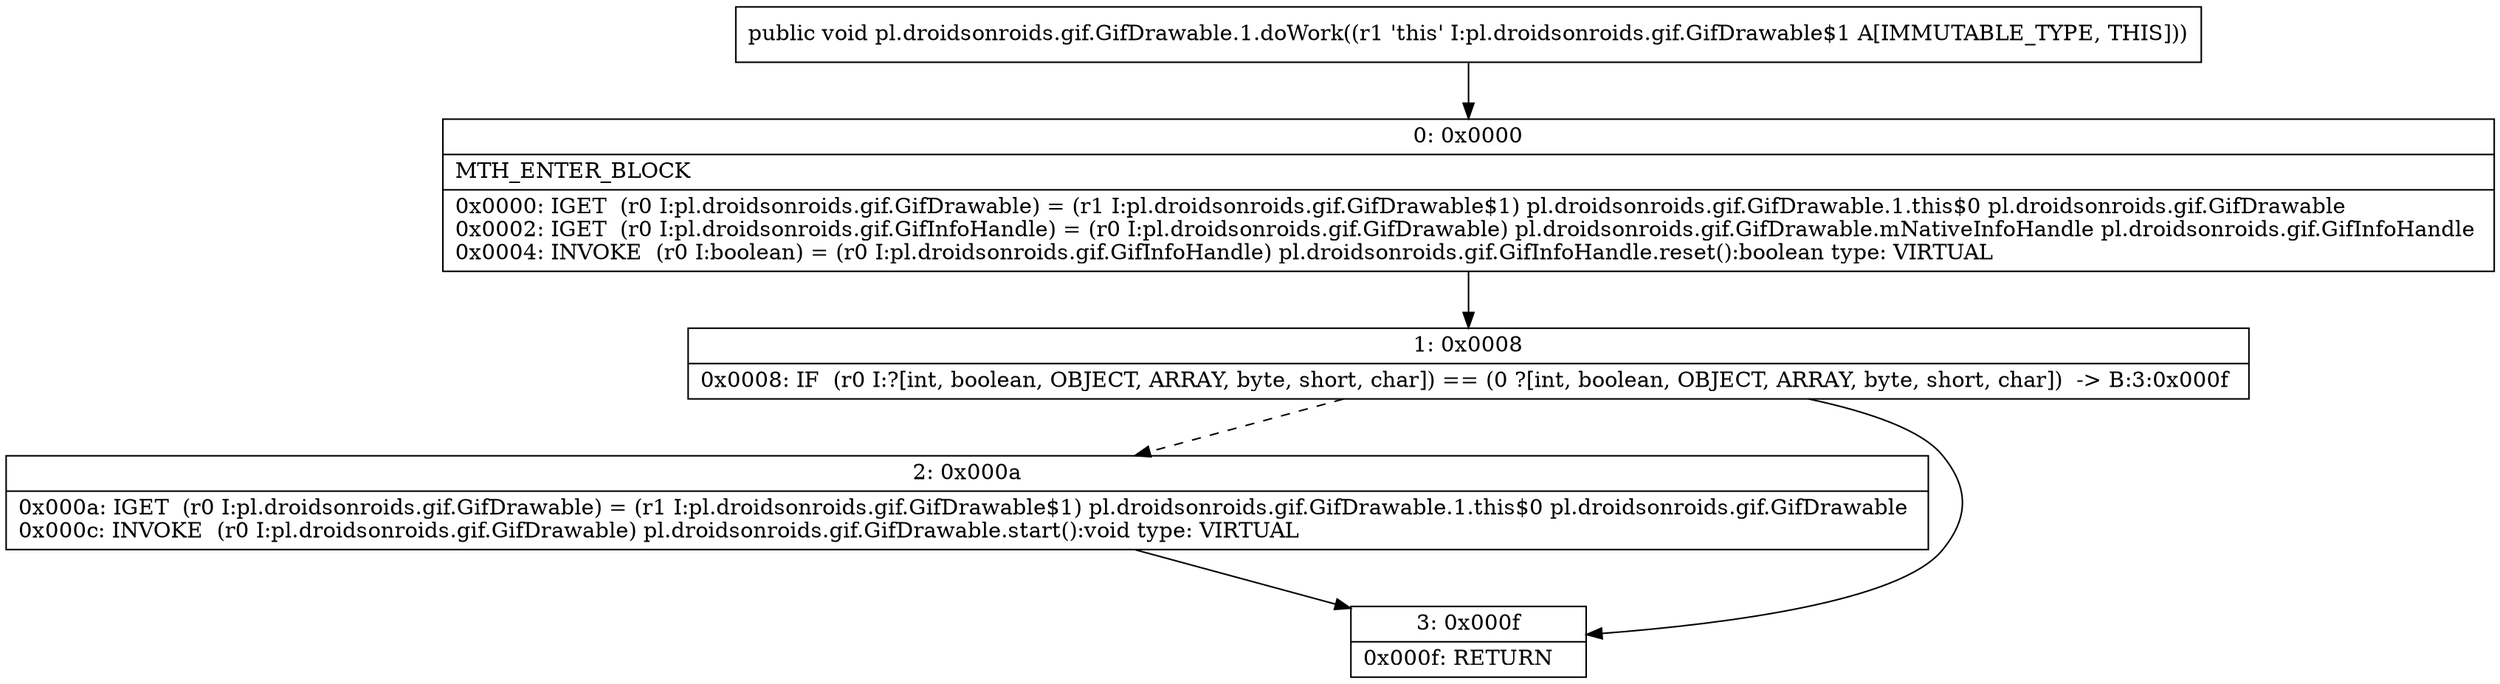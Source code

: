 digraph "CFG forpl.droidsonroids.gif.GifDrawable.1.doWork()V" {
Node_0 [shape=record,label="{0\:\ 0x0000|MTH_ENTER_BLOCK\l|0x0000: IGET  (r0 I:pl.droidsonroids.gif.GifDrawable) = (r1 I:pl.droidsonroids.gif.GifDrawable$1) pl.droidsonroids.gif.GifDrawable.1.this$0 pl.droidsonroids.gif.GifDrawable \l0x0002: IGET  (r0 I:pl.droidsonroids.gif.GifInfoHandle) = (r0 I:pl.droidsonroids.gif.GifDrawable) pl.droidsonroids.gif.GifDrawable.mNativeInfoHandle pl.droidsonroids.gif.GifInfoHandle \l0x0004: INVOKE  (r0 I:boolean) = (r0 I:pl.droidsonroids.gif.GifInfoHandle) pl.droidsonroids.gif.GifInfoHandle.reset():boolean type: VIRTUAL \l}"];
Node_1 [shape=record,label="{1\:\ 0x0008|0x0008: IF  (r0 I:?[int, boolean, OBJECT, ARRAY, byte, short, char]) == (0 ?[int, boolean, OBJECT, ARRAY, byte, short, char])  \-\> B:3:0x000f \l}"];
Node_2 [shape=record,label="{2\:\ 0x000a|0x000a: IGET  (r0 I:pl.droidsonroids.gif.GifDrawable) = (r1 I:pl.droidsonroids.gif.GifDrawable$1) pl.droidsonroids.gif.GifDrawable.1.this$0 pl.droidsonroids.gif.GifDrawable \l0x000c: INVOKE  (r0 I:pl.droidsonroids.gif.GifDrawable) pl.droidsonroids.gif.GifDrawable.start():void type: VIRTUAL \l}"];
Node_3 [shape=record,label="{3\:\ 0x000f|0x000f: RETURN   \l}"];
MethodNode[shape=record,label="{public void pl.droidsonroids.gif.GifDrawable.1.doWork((r1 'this' I:pl.droidsonroids.gif.GifDrawable$1 A[IMMUTABLE_TYPE, THIS])) }"];
MethodNode -> Node_0;
Node_0 -> Node_1;
Node_1 -> Node_2[style=dashed];
Node_1 -> Node_3;
Node_2 -> Node_3;
}

